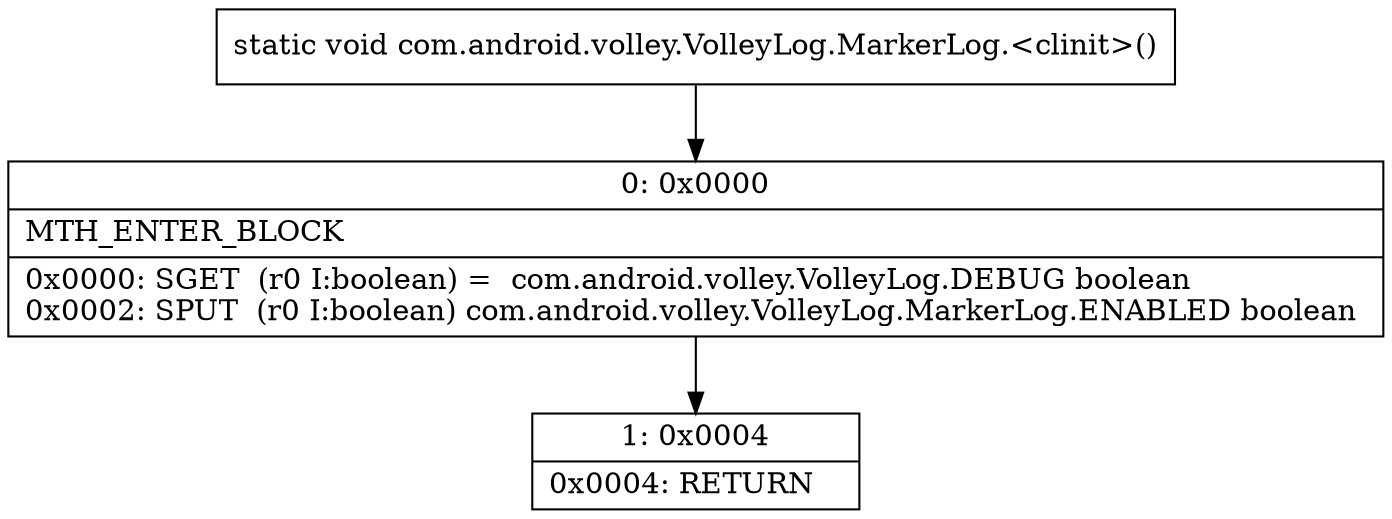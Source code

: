 digraph "CFG forcom.android.volley.VolleyLog.MarkerLog.\<clinit\>()V" {
Node_0 [shape=record,label="{0\:\ 0x0000|MTH_ENTER_BLOCK\l|0x0000: SGET  (r0 I:boolean) =  com.android.volley.VolleyLog.DEBUG boolean \l0x0002: SPUT  (r0 I:boolean) com.android.volley.VolleyLog.MarkerLog.ENABLED boolean \l}"];
Node_1 [shape=record,label="{1\:\ 0x0004|0x0004: RETURN   \l}"];
MethodNode[shape=record,label="{static void com.android.volley.VolleyLog.MarkerLog.\<clinit\>() }"];
MethodNode -> Node_0;
Node_0 -> Node_1;
}

